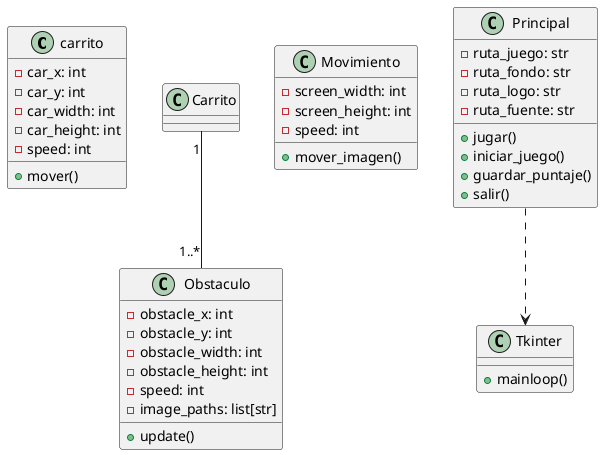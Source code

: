 @startuml

class carrito{
    - car_x: int
    - car_y: int
    - car_width: int
    - car_height: int
    - speed: int
    + mover()
}

class Obstaculo {
    - obstacle_x: int 
    - obstacle_y: int
    - obstacle_width: int
    - obstacle_height: int
    - speed: int
    - image_paths: list[str]
    + update()
}
class Movimiento {
    - screen_width: int
    - screen_height: int
    - speed: int
    + mover_imagen()
}

class Principal {
    - ruta_juego: str
    - ruta_fondo: str
    - ruta_logo: str
    - ruta_fuente: str
    + jugar()
    + iniciar_juego()
    + guardar_puntaje()
    + salir()
}

class Tkinter {
    + mainloop()
}

Carrito "1" -- "1..*" Obstaculo
Principal ..> Tkinter

@enduml

